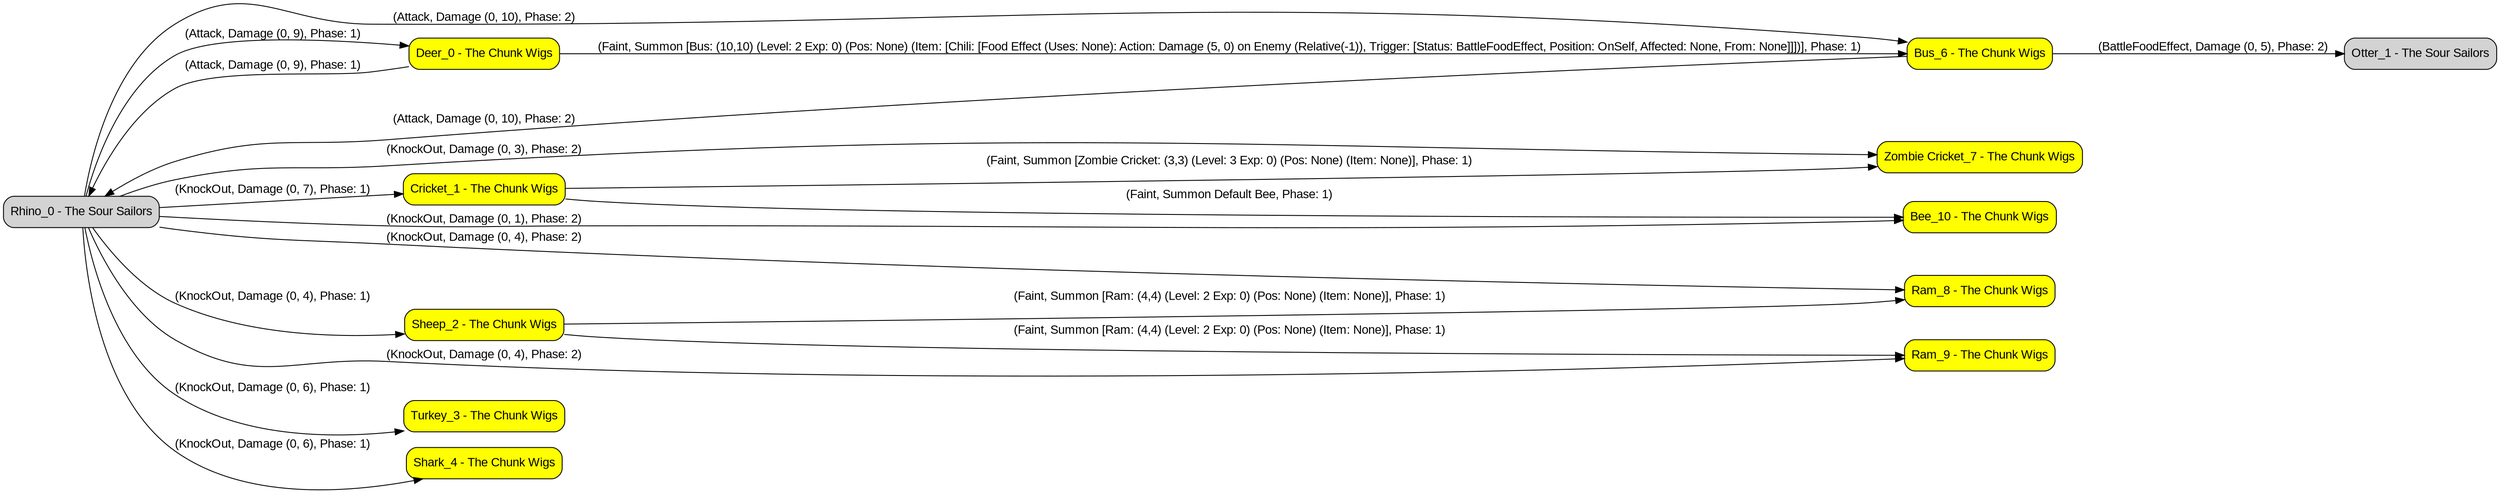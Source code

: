 digraph {
    rankdir=LR
    node [shape=box, style="rounded, filled", fontname="Arial"]
    edge [fontname="Arial"]
    0 [ label = "Rhino_0 - The Sour Sailors" ]
    1 [ label = "Deer_0 - The Chunk Wigs", fillcolor = "yellow" ]
    2 [ label = "Cricket_1 - The Chunk Wigs", fillcolor = "yellow" ]
    3 [ label = "Sheep_2 - The Chunk Wigs", fillcolor = "yellow" ]
    4 [ label = "Turkey_3 - The Chunk Wigs", fillcolor = "yellow" ]
    5 [ label = "Shark_4 - The Chunk Wigs", fillcolor = "yellow" ]
    6 [ label = "Bus_6 - The Chunk Wigs", fillcolor = "yellow" ]
    7 [ label = "Zombie Cricket_7 - The Chunk Wigs", fillcolor = "yellow" ]
    8 [ label = "Ram_8 - The Chunk Wigs", fillcolor = "yellow" ]
    9 [ label = "Ram_9 - The Chunk Wigs", fillcolor = "yellow" ]
    10 [ label = "Bee_10 - The Chunk Wigs", fillcolor = "yellow" ]
    11 [ label = "Otter_1 - The Sour Sailors" ]
    0 -> 1 [ label = "(Attack, Damage (0, 9), Phase: 1)" ]
    1 -> 0 [ label = "(Attack, Damage (0, 9), Phase: 1)" ]
    0 -> 2 [ label = "(KnockOut, Damage (0, 7), Phase: 1)" ]
    0 -> 3 [ label = "(KnockOut, Damage (0, 4), Phase: 1)" ]
    0 -> 4 [ label = "(KnockOut, Damage (0, 6), Phase: 1)" ]
    0 -> 5 [ label = "(KnockOut, Damage (0, 6), Phase: 1)" ]
    1 -> 6 [ label = "(Faint, Summon [Bus: (10,10) (Level: 2 Exp: 0) (Pos: None) (Item: [Chili: [Food Effect (Uses: None): Action: Damage (5, 0) on Enemy (Relative(-1)), Trigger: [Status: BattleFoodEffect, Position: OnSelf, Affected: None, From: None]]])], Phase: 1)" ]
    2 -> 7 [ label = "(Faint, Summon [Zombie Cricket: (3,3) (Level: 3 Exp: 0) (Pos: None) (Item: None)], Phase: 1)" ]
    3 -> 8 [ label = "(Faint, Summon [Ram: (4,4) (Level: 2 Exp: 0) (Pos: None) (Item: None)], Phase: 1)" ]
    3 -> 9 [ label = "(Faint, Summon [Ram: (4,4) (Level: 2 Exp: 0) (Pos: None) (Item: None)], Phase: 1)" ]
    2 -> 10 [ label = "(Faint, Summon Default Bee, Phase: 1)" ]
    6 -> 11 [ label = "(BattleFoodEffect, Damage (0, 5), Phase: 2)" ]
    0 -> 6 [ label = "(Attack, Damage (0, 10), Phase: 2)" ]
    6 -> 0 [ label = "(Attack, Damage (0, 10), Phase: 2)" ]
    0 -> 10 [ label = "(KnockOut, Damage (0, 1), Phase: 2)" ]
    0 -> 7 [ label = "(KnockOut, Damage (0, 3), Phase: 2)" ]
    0 -> 9 [ label = "(KnockOut, Damage (0, 4), Phase: 2)" ]
    0 -> 8 [ label = "(KnockOut, Damage (0, 4), Phase: 2)" ]
}
